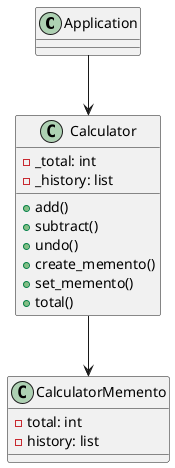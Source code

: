 @startuml
class Application {
}

class Calculator {
    - _total: int
    - _history: list
    + add()
    + subtract()
    + undo()
    + create_memento()
    + set_memento()
    + total()
}

class CalculatorMemento {
    - total: int
    - history: list
}

Application --> Calculator
Calculator --> CalculatorMemento
@enduml
